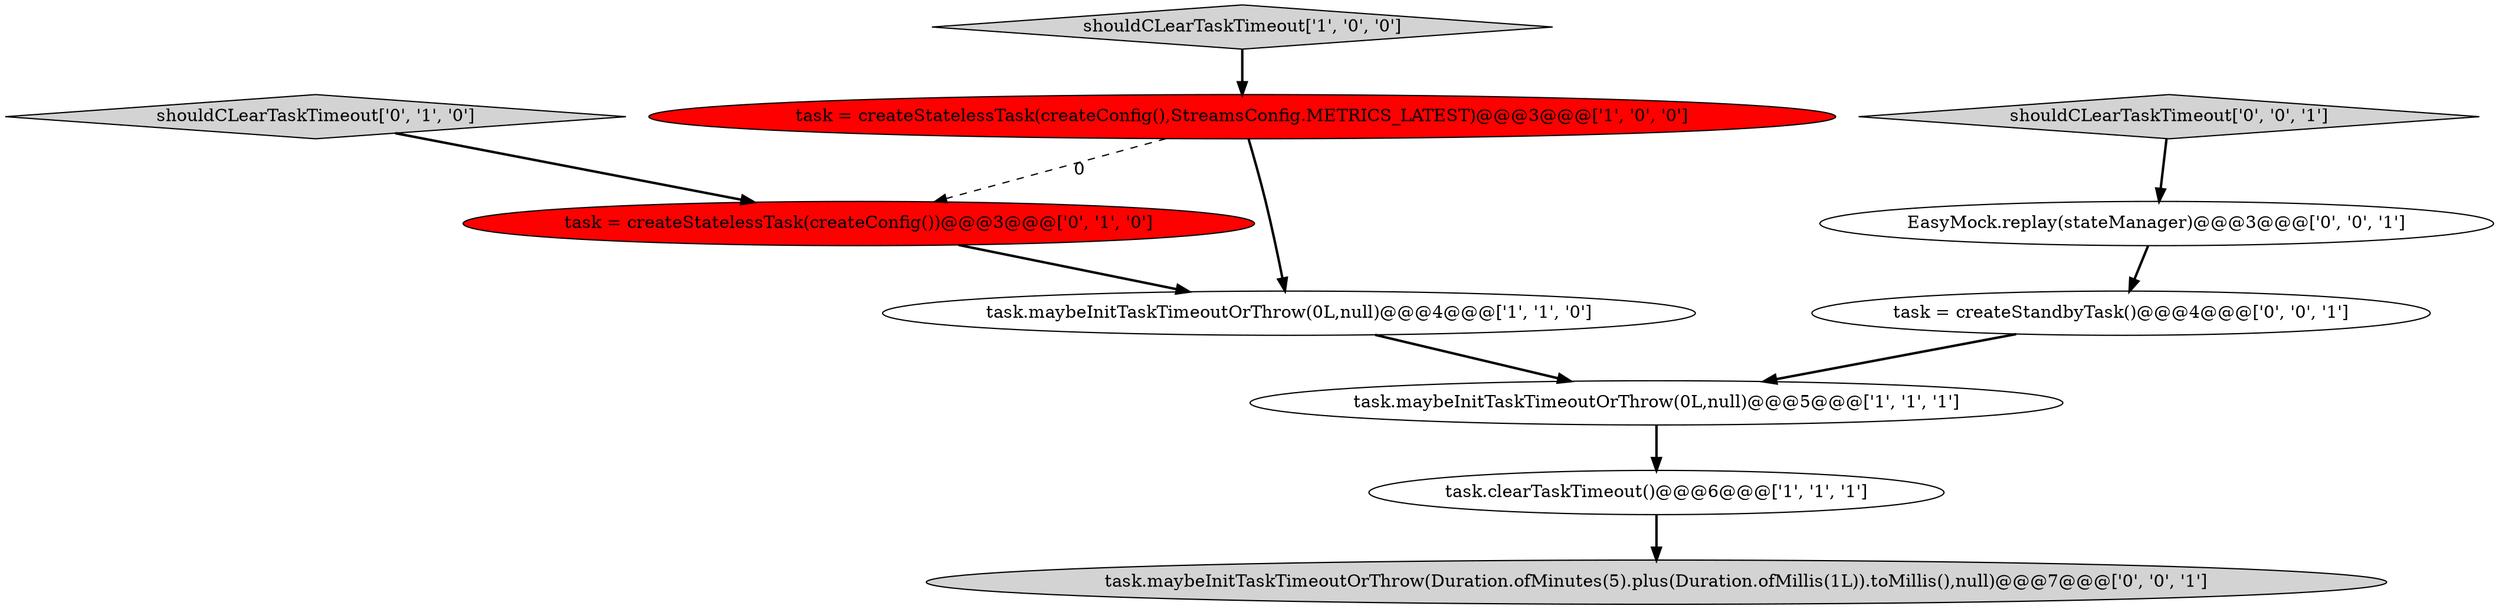 digraph {
2 [style = filled, label = "task.clearTaskTimeout()@@@6@@@['1', '1', '1']", fillcolor = white, shape = ellipse image = "AAA0AAABBB1BBB"];
10 [style = filled, label = "shouldCLearTaskTimeout['0', '0', '1']", fillcolor = lightgray, shape = diamond image = "AAA0AAABBB3BBB"];
3 [style = filled, label = "task.maybeInitTaskTimeoutOrThrow(0L,null)@@@4@@@['1', '1', '0']", fillcolor = white, shape = ellipse image = "AAA0AAABBB1BBB"];
0 [style = filled, label = "task.maybeInitTaskTimeoutOrThrow(0L,null)@@@5@@@['1', '1', '1']", fillcolor = white, shape = ellipse image = "AAA0AAABBB1BBB"];
9 [style = filled, label = "task = createStandbyTask()@@@4@@@['0', '0', '1']", fillcolor = white, shape = ellipse image = "AAA0AAABBB3BBB"];
7 [style = filled, label = "task.maybeInitTaskTimeoutOrThrow(Duration.ofMinutes(5).plus(Duration.ofMillis(1L)).toMillis(),null)@@@7@@@['0', '0', '1']", fillcolor = lightgray, shape = ellipse image = "AAA0AAABBB3BBB"];
4 [style = filled, label = "task = createStatelessTask(createConfig(),StreamsConfig.METRICS_LATEST)@@@3@@@['1', '0', '0']", fillcolor = red, shape = ellipse image = "AAA1AAABBB1BBB"];
8 [style = filled, label = "EasyMock.replay(stateManager)@@@3@@@['0', '0', '1']", fillcolor = white, shape = ellipse image = "AAA0AAABBB3BBB"];
5 [style = filled, label = "task = createStatelessTask(createConfig())@@@3@@@['0', '1', '0']", fillcolor = red, shape = ellipse image = "AAA1AAABBB2BBB"];
6 [style = filled, label = "shouldCLearTaskTimeout['0', '1', '0']", fillcolor = lightgray, shape = diamond image = "AAA0AAABBB2BBB"];
1 [style = filled, label = "shouldCLearTaskTimeout['1', '0', '0']", fillcolor = lightgray, shape = diamond image = "AAA0AAABBB1BBB"];
4->5 [style = dashed, label="0"];
5->3 [style = bold, label=""];
4->3 [style = bold, label=""];
6->5 [style = bold, label=""];
1->4 [style = bold, label=""];
2->7 [style = bold, label=""];
9->0 [style = bold, label=""];
10->8 [style = bold, label=""];
3->0 [style = bold, label=""];
0->2 [style = bold, label=""];
8->9 [style = bold, label=""];
}
